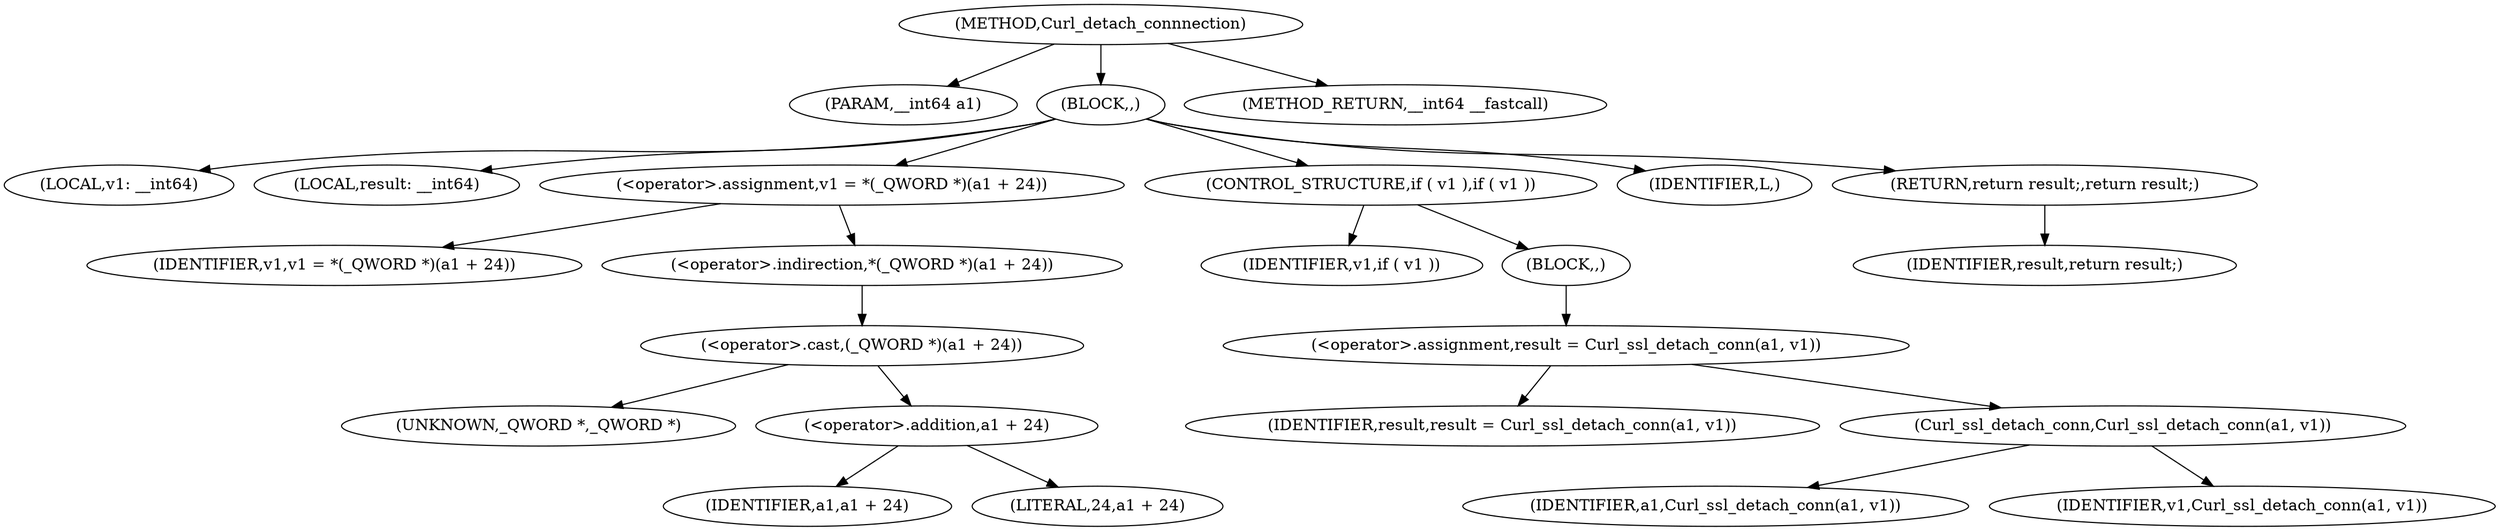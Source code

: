 digraph Curl_detach_connnection {  
"1000103" [label = "(METHOD,Curl_detach_connnection)" ]
"1000104" [label = "(PARAM,__int64 a1)" ]
"1000105" [label = "(BLOCK,,)" ]
"1000106" [label = "(LOCAL,v1: __int64)" ]
"1000107" [label = "(LOCAL,result: __int64)" ]
"1000108" [label = "(<operator>.assignment,v1 = *(_QWORD *)(a1 + 24))" ]
"1000109" [label = "(IDENTIFIER,v1,v1 = *(_QWORD *)(a1 + 24))" ]
"1000110" [label = "(<operator>.indirection,*(_QWORD *)(a1 + 24))" ]
"1000111" [label = "(<operator>.cast,(_QWORD *)(a1 + 24))" ]
"1000112" [label = "(UNKNOWN,_QWORD *,_QWORD *)" ]
"1000113" [label = "(<operator>.addition,a1 + 24)" ]
"1000114" [label = "(IDENTIFIER,a1,a1 + 24)" ]
"1000115" [label = "(LITERAL,24,a1 + 24)" ]
"1000116" [label = "(CONTROL_STRUCTURE,if ( v1 ),if ( v1 ))" ]
"1000117" [label = "(IDENTIFIER,v1,if ( v1 ))" ]
"1000118" [label = "(BLOCK,,)" ]
"1000119" [label = "(<operator>.assignment,result = Curl_ssl_detach_conn(a1, v1))" ]
"1000120" [label = "(IDENTIFIER,result,result = Curl_ssl_detach_conn(a1, v1))" ]
"1000121" [label = "(Curl_ssl_detach_conn,Curl_ssl_detach_conn(a1, v1))" ]
"1000122" [label = "(IDENTIFIER,a1,Curl_ssl_detach_conn(a1, v1))" ]
"1000123" [label = "(IDENTIFIER,v1,Curl_ssl_detach_conn(a1, v1))" ]
"1000124" [label = "(IDENTIFIER,L,)" ]
"1000125" [label = "(RETURN,return result;,return result;)" ]
"1000126" [label = "(IDENTIFIER,result,return result;)" ]
"1000127" [label = "(METHOD_RETURN,__int64 __fastcall)" ]
  "1000103" -> "1000104" 
  "1000103" -> "1000105" 
  "1000103" -> "1000127" 
  "1000105" -> "1000106" 
  "1000105" -> "1000107" 
  "1000105" -> "1000108" 
  "1000105" -> "1000116" 
  "1000105" -> "1000124" 
  "1000105" -> "1000125" 
  "1000108" -> "1000109" 
  "1000108" -> "1000110" 
  "1000110" -> "1000111" 
  "1000111" -> "1000112" 
  "1000111" -> "1000113" 
  "1000113" -> "1000114" 
  "1000113" -> "1000115" 
  "1000116" -> "1000117" 
  "1000116" -> "1000118" 
  "1000118" -> "1000119" 
  "1000119" -> "1000120" 
  "1000119" -> "1000121" 
  "1000121" -> "1000122" 
  "1000121" -> "1000123" 
  "1000125" -> "1000126" 
}
